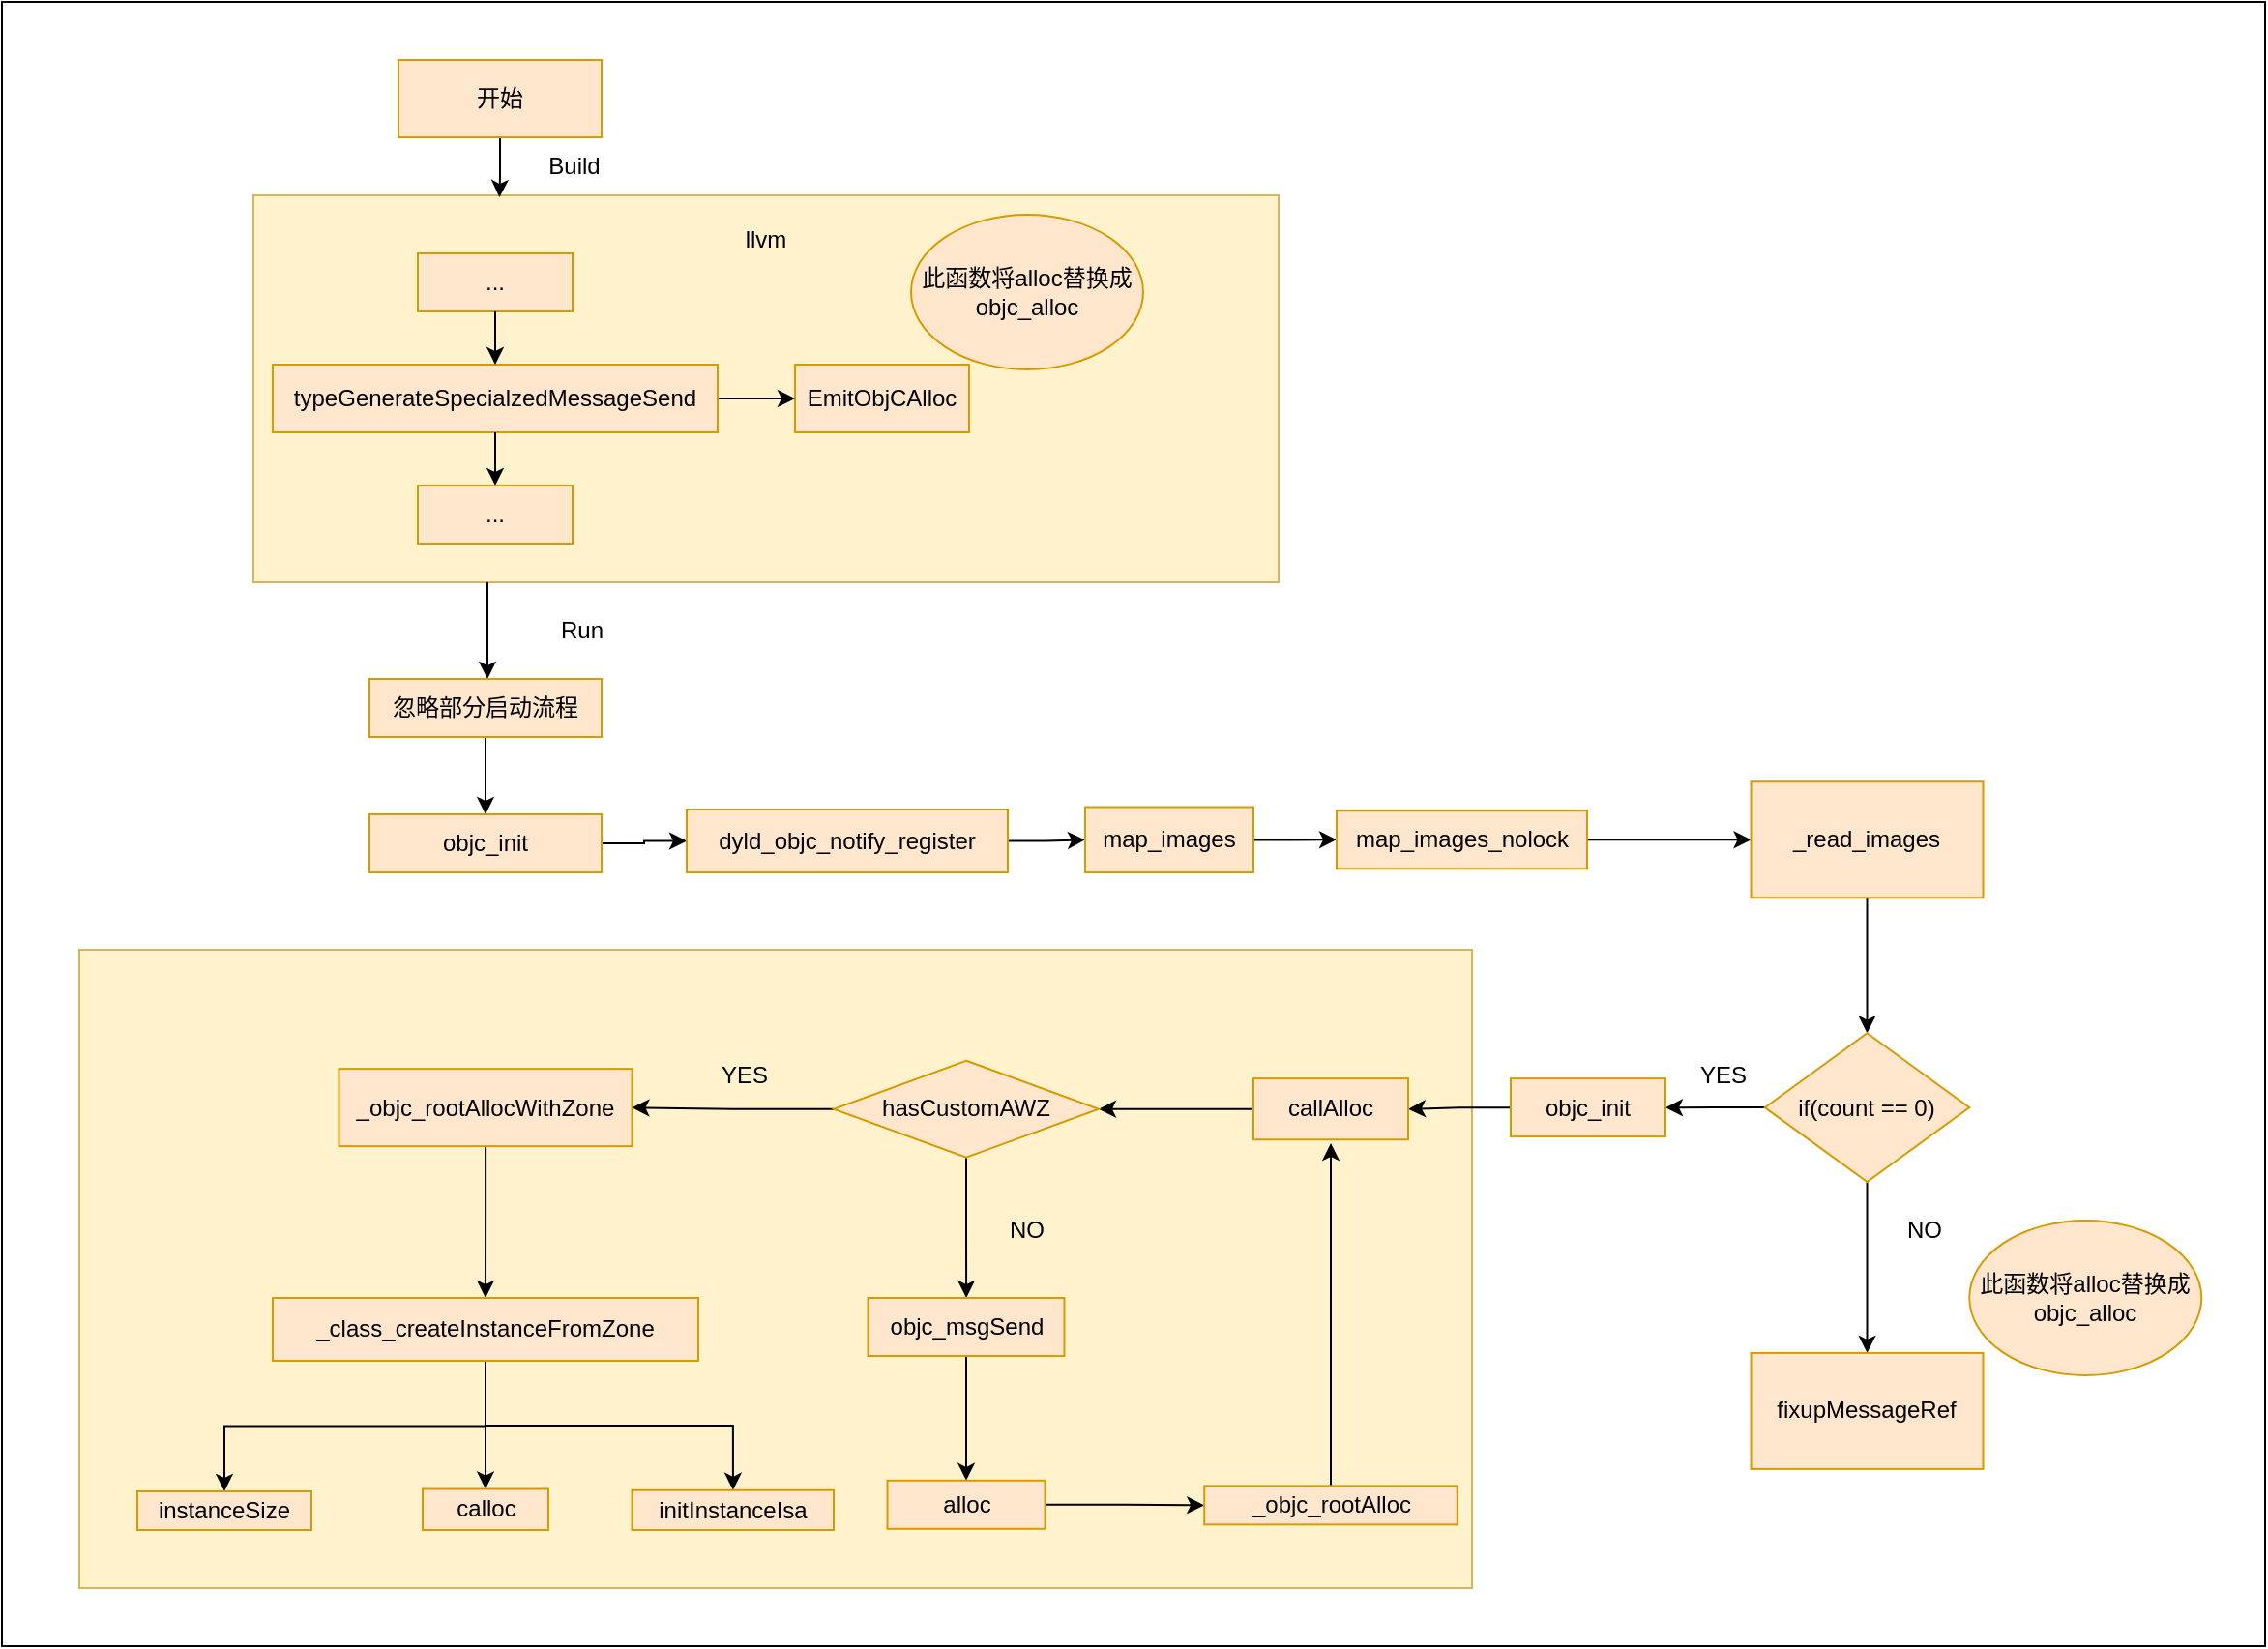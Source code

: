 <mxfile version="16.4.5" type="github">
  <diagram id="CL3E-GIAHCOgjZk4Q-yT" name="Page-1">
    <mxGraphModel dx="2543" dy="2152" grid="1" gridSize="10" guides="1" tooltips="1" connect="1" arrows="1" fold="1" page="1" pageScale="1" pageWidth="827" pageHeight="1169" math="0" shadow="0">
      <root>
        <mxCell id="0" />
        <mxCell id="1" parent="0" />
        <mxCell id="Y0nAnvkdkistf38d_aID-83" value="" style="rounded=0;whiteSpace=wrap;html=1;" vertex="1" parent="1">
          <mxGeometry x="-140" y="-110" width="1170" height="850" as="geometry" />
        </mxCell>
        <mxCell id="Y0nAnvkdkistf38d_aID-82" value="" style="rounded=0;whiteSpace=wrap;html=1;fillColor=#fff2cc;strokeColor=#d6b656;" vertex="1" parent="1">
          <mxGeometry x="-100" y="380" width="720" height="330" as="geometry" />
        </mxCell>
        <mxCell id="Y0nAnvkdkistf38d_aID-1" value="" style="rounded=0;whiteSpace=wrap;html=1;fillColor=#fff2cc;strokeColor=#d6b656;" vertex="1" parent="1">
          <mxGeometry x="-10" y="-10" width="530" height="200" as="geometry" />
        </mxCell>
        <mxCell id="Y0nAnvkdkistf38d_aID-2" value="EmitObjCAlloc" style="rounded=0;whiteSpace=wrap;html=1;fillColor=#ffe6cc;strokeColor=#d79b00;" vertex="1" parent="1">
          <mxGeometry x="270" y="77.5" width="90" height="35" as="geometry" />
        </mxCell>
        <mxCell id="Y0nAnvkdkistf38d_aID-12" style="edgeStyle=orthogonalEdgeStyle;rounded=0;orthogonalLoop=1;jettySize=auto;html=1;entryX=0;entryY=0.5;entryDx=0;entryDy=0;" edge="1" parent="1" source="Y0nAnvkdkistf38d_aID-3" target="Y0nAnvkdkistf38d_aID-2">
          <mxGeometry relative="1" as="geometry" />
        </mxCell>
        <mxCell id="Y0nAnvkdkistf38d_aID-3" value="typeGenerateSpecialzedMessageSend" style="rounded=0;whiteSpace=wrap;html=1;fillColor=#ffe6cc;strokeColor=#d79b00;" vertex="1" parent="1">
          <mxGeometry y="77.5" width="230" height="35" as="geometry" />
        </mxCell>
        <mxCell id="Y0nAnvkdkistf38d_aID-4" value="llvm" style="text;html=1;strokeColor=none;fillColor=none;align=center;verticalAlign=middle;whiteSpace=wrap;rounded=0;" vertex="1" parent="1">
          <mxGeometry x="225" y="-2.5" width="60" height="30" as="geometry" />
        </mxCell>
        <mxCell id="Y0nAnvkdkistf38d_aID-15" value="此函数将alloc替换成objc_alloc" style="ellipse;whiteSpace=wrap;html=1;fillColor=#ffe6cc;strokeColor=#d79b00;" vertex="1" parent="1">
          <mxGeometry x="330" width="120" height="80" as="geometry" />
        </mxCell>
        <mxCell id="Y0nAnvkdkistf38d_aID-17" value="..." style="rounded=0;whiteSpace=wrap;html=1;fillColor=#ffe6cc;strokeColor=#d79b00;" vertex="1" parent="1">
          <mxGeometry x="75" y="20" width="80" height="30" as="geometry" />
        </mxCell>
        <mxCell id="Y0nAnvkdkistf38d_aID-23" value="" style="endArrow=classic;html=1;rounded=0;exitX=0.5;exitY=1;exitDx=0;exitDy=0;entryX=0.5;entryY=0;entryDx=0;entryDy=0;" edge="1" parent="1" source="Y0nAnvkdkistf38d_aID-17" target="Y0nAnvkdkistf38d_aID-3">
          <mxGeometry width="50" height="50" relative="1" as="geometry">
            <mxPoint x="240" y="280" as="sourcePoint" />
            <mxPoint x="600" y="490" as="targetPoint" />
          </mxGeometry>
        </mxCell>
        <mxCell id="Y0nAnvkdkistf38d_aID-26" value="" style="endArrow=classic;html=1;rounded=0;entryX=0.5;entryY=0;entryDx=0;entryDy=0;exitX=0.5;exitY=1;exitDx=0;exitDy=0;" edge="1" parent="1" source="Y0nAnvkdkistf38d_aID-3" target="Y0nAnvkdkistf38d_aID-24">
          <mxGeometry width="50" height="50" relative="1" as="geometry">
            <mxPoint x="100" y="120" as="sourcePoint" />
            <mxPoint x="770" y="290" as="targetPoint" />
          </mxGeometry>
        </mxCell>
        <mxCell id="Y0nAnvkdkistf38d_aID-24" value="..." style="rounded=0;whiteSpace=wrap;html=1;fillColor=#ffe6cc;strokeColor=#d79b00;" vertex="1" parent="1">
          <mxGeometry x="75" y="140" width="80" height="30" as="geometry" />
        </mxCell>
        <mxCell id="Y0nAnvkdkistf38d_aID-28" value="" style="endArrow=classic;html=1;rounded=0;" edge="1" parent="1">
          <mxGeometry width="50" height="50" relative="1" as="geometry">
            <mxPoint x="111" y="190" as="sourcePoint" />
            <mxPoint x="111" y="240" as="targetPoint" />
          </mxGeometry>
        </mxCell>
        <mxCell id="Y0nAnvkdkistf38d_aID-29" value="Run" style="text;html=1;strokeColor=none;fillColor=none;align=center;verticalAlign=middle;whiteSpace=wrap;rounded=0;" vertex="1" parent="1">
          <mxGeometry x="130" y="200" width="60" height="30" as="geometry" />
        </mxCell>
        <mxCell id="Y0nAnvkdkistf38d_aID-32" value="" style="edgeStyle=orthogonalEdgeStyle;rounded=0;orthogonalLoop=1;jettySize=auto;html=1;" edge="1" parent="1" source="Y0nAnvkdkistf38d_aID-30" target="Y0nAnvkdkistf38d_aID-31">
          <mxGeometry relative="1" as="geometry" />
        </mxCell>
        <mxCell id="Y0nAnvkdkistf38d_aID-30" value="忽略部分启动流程" style="rounded=0;whiteSpace=wrap;html=1;fillColor=#ffe6cc;strokeColor=#d79b00;" vertex="1" parent="1">
          <mxGeometry x="50" y="240" width="120" height="30" as="geometry" />
        </mxCell>
        <mxCell id="Y0nAnvkdkistf38d_aID-35" value="" style="edgeStyle=orthogonalEdgeStyle;rounded=0;orthogonalLoop=1;jettySize=auto;html=1;" edge="1" parent="1" source="Y0nAnvkdkistf38d_aID-31" target="Y0nAnvkdkistf38d_aID-34">
          <mxGeometry relative="1" as="geometry" />
        </mxCell>
        <mxCell id="Y0nAnvkdkistf38d_aID-31" value="objc_init" style="whiteSpace=wrap;html=1;rounded=0;fillColor=#ffe6cc;strokeColor=#d79b00;" vertex="1" parent="1">
          <mxGeometry x="50" y="310" width="120" height="30" as="geometry" />
        </mxCell>
        <mxCell id="Y0nAnvkdkistf38d_aID-33" style="edgeStyle=orthogonalEdgeStyle;rounded=0;orthogonalLoop=1;jettySize=auto;html=1;exitX=0.5;exitY=1;exitDx=0;exitDy=0;" edge="1" parent="1" source="Y0nAnvkdkistf38d_aID-31" target="Y0nAnvkdkistf38d_aID-31">
          <mxGeometry relative="1" as="geometry" />
        </mxCell>
        <mxCell id="Y0nAnvkdkistf38d_aID-37" value="" style="edgeStyle=orthogonalEdgeStyle;rounded=0;orthogonalLoop=1;jettySize=auto;html=1;" edge="1" parent="1" source="Y0nAnvkdkistf38d_aID-34" target="Y0nAnvkdkistf38d_aID-36">
          <mxGeometry relative="1" as="geometry" />
        </mxCell>
        <mxCell id="Y0nAnvkdkistf38d_aID-34" value="dyld_objc_notify_register" style="whiteSpace=wrap;html=1;rounded=0;fillColor=#ffe6cc;strokeColor=#d79b00;" vertex="1" parent="1">
          <mxGeometry x="214" y="307.5" width="166" height="32.5" as="geometry" />
        </mxCell>
        <mxCell id="Y0nAnvkdkistf38d_aID-39" value="" style="edgeStyle=orthogonalEdgeStyle;rounded=0;orthogonalLoop=1;jettySize=auto;html=1;" edge="1" parent="1" source="Y0nAnvkdkistf38d_aID-36" target="Y0nAnvkdkistf38d_aID-38">
          <mxGeometry relative="1" as="geometry" />
        </mxCell>
        <mxCell id="Y0nAnvkdkistf38d_aID-36" value="map_images" style="whiteSpace=wrap;html=1;rounded=0;fillColor=#ffe6cc;strokeColor=#d79b00;" vertex="1" parent="1">
          <mxGeometry x="420" y="306.25" width="87" height="33.75" as="geometry" />
        </mxCell>
        <mxCell id="Y0nAnvkdkistf38d_aID-42" value="" style="edgeStyle=orthogonalEdgeStyle;rounded=0;orthogonalLoop=1;jettySize=auto;html=1;" edge="1" parent="1" source="Y0nAnvkdkistf38d_aID-38" target="Y0nAnvkdkistf38d_aID-41">
          <mxGeometry relative="1" as="geometry" />
        </mxCell>
        <mxCell id="Y0nAnvkdkistf38d_aID-38" value="map_images_nolock" style="whiteSpace=wrap;html=1;rounded=0;fillColor=#ffe6cc;strokeColor=#d79b00;" vertex="1" parent="1">
          <mxGeometry x="550" y="308.12" width="129.5" height="30.01" as="geometry" />
        </mxCell>
        <mxCell id="Y0nAnvkdkistf38d_aID-44" value="" style="edgeStyle=orthogonalEdgeStyle;rounded=0;orthogonalLoop=1;jettySize=auto;html=1;" edge="1" parent="1" source="Y0nAnvkdkistf38d_aID-41" target="Y0nAnvkdkistf38d_aID-43">
          <mxGeometry relative="1" as="geometry" />
        </mxCell>
        <mxCell id="Y0nAnvkdkistf38d_aID-41" value="_read_images" style="whiteSpace=wrap;html=1;rounded=0;fillColor=#ffe6cc;strokeColor=#d79b00;" vertex="1" parent="1">
          <mxGeometry x="764.25" y="293.125" width="120" height="60" as="geometry" />
        </mxCell>
        <mxCell id="Y0nAnvkdkistf38d_aID-46" value="" style="edgeStyle=orthogonalEdgeStyle;rounded=0;orthogonalLoop=1;jettySize=auto;html=1;" edge="1" parent="1" source="Y0nAnvkdkistf38d_aID-43" target="Y0nAnvkdkistf38d_aID-45">
          <mxGeometry relative="1" as="geometry" />
        </mxCell>
        <mxCell id="Y0nAnvkdkistf38d_aID-49" value="" style="edgeStyle=orthogonalEdgeStyle;rounded=0;orthogonalLoop=1;jettySize=auto;html=1;" edge="1" parent="1" source="Y0nAnvkdkistf38d_aID-43" target="Y0nAnvkdkistf38d_aID-48">
          <mxGeometry relative="1" as="geometry" />
        </mxCell>
        <mxCell id="Y0nAnvkdkistf38d_aID-43" value="if(count == 0)" style="rhombus;whiteSpace=wrap;html=1;rounded=0;fillColor=#ffe6cc;strokeColor=#d79b00;" vertex="1" parent="1">
          <mxGeometry x="771.38" y="423.13" width="105.75" height="76.88" as="geometry" />
        </mxCell>
        <mxCell id="Y0nAnvkdkistf38d_aID-45" value="fixupMessageRef" style="whiteSpace=wrap;html=1;rounded=0;fillColor=#ffe6cc;strokeColor=#d79b00;" vertex="1" parent="1">
          <mxGeometry x="764.255" y="588.45" width="120" height="60" as="geometry" />
        </mxCell>
        <mxCell id="Y0nAnvkdkistf38d_aID-47" value="NO" style="text;html=1;strokeColor=none;fillColor=none;align=center;verticalAlign=middle;whiteSpace=wrap;rounded=0;" vertex="1" parent="1">
          <mxGeometry x="824.26" y="510" width="60" height="30" as="geometry" />
        </mxCell>
        <mxCell id="Y0nAnvkdkistf38d_aID-51" value="" style="edgeStyle=orthogonalEdgeStyle;rounded=0;orthogonalLoop=1;jettySize=auto;html=1;" edge="1" parent="1" source="Y0nAnvkdkistf38d_aID-48" target="Y0nAnvkdkistf38d_aID-50">
          <mxGeometry relative="1" as="geometry" />
        </mxCell>
        <mxCell id="Y0nAnvkdkistf38d_aID-48" value="objc_init" style="whiteSpace=wrap;html=1;rounded=0;fillColor=#ffe6cc;strokeColor=#d79b00;" vertex="1" parent="1">
          <mxGeometry x="640" y="446.57" width="80.01" height="30" as="geometry" />
        </mxCell>
        <mxCell id="Y0nAnvkdkistf38d_aID-53" value="" style="edgeStyle=orthogonalEdgeStyle;rounded=0;orthogonalLoop=1;jettySize=auto;html=1;" edge="1" parent="1" source="Y0nAnvkdkistf38d_aID-50" target="Y0nAnvkdkistf38d_aID-52">
          <mxGeometry relative="1" as="geometry" />
        </mxCell>
        <mxCell id="Y0nAnvkdkistf38d_aID-50" value="callAlloc" style="whiteSpace=wrap;html=1;rounded=0;fillColor=#ffe6cc;strokeColor=#d79b00;" vertex="1" parent="1">
          <mxGeometry x="507" y="446.57" width="80" height="31.57" as="geometry" />
        </mxCell>
        <mxCell id="Y0nAnvkdkistf38d_aID-55" value="" style="edgeStyle=orthogonalEdgeStyle;rounded=0;orthogonalLoop=1;jettySize=auto;html=1;" edge="1" parent="1" source="Y0nAnvkdkistf38d_aID-52" target="Y0nAnvkdkistf38d_aID-54">
          <mxGeometry relative="1" as="geometry" />
        </mxCell>
        <mxCell id="Y0nAnvkdkistf38d_aID-58" value="" style="edgeStyle=orthogonalEdgeStyle;rounded=0;orthogonalLoop=1;jettySize=auto;html=1;" edge="1" parent="1" source="Y0nAnvkdkistf38d_aID-52" target="Y0nAnvkdkistf38d_aID-57">
          <mxGeometry relative="1" as="geometry" />
        </mxCell>
        <mxCell id="Y0nAnvkdkistf38d_aID-52" value="hasCustomAWZ" style="rhombus;whiteSpace=wrap;html=1;rounded=0;fillColor=#ffe6cc;strokeColor=#d79b00;" vertex="1" parent="1">
          <mxGeometry x="290" y="437.36" width="137" height="50" as="geometry" />
        </mxCell>
        <mxCell id="Y0nAnvkdkistf38d_aID-61" value="" style="edgeStyle=orthogonalEdgeStyle;rounded=0;orthogonalLoop=1;jettySize=auto;html=1;" edge="1" parent="1" source="Y0nAnvkdkistf38d_aID-54" target="Y0nAnvkdkistf38d_aID-60">
          <mxGeometry relative="1" as="geometry" />
        </mxCell>
        <mxCell id="Y0nAnvkdkistf38d_aID-54" value="objc_msgSend" style="whiteSpace=wrap;html=1;rounded=0;fillColor=#ffe6cc;strokeColor=#d79b00;" vertex="1" parent="1">
          <mxGeometry x="307.75" y="560" width="101.5" height="30" as="geometry" />
        </mxCell>
        <mxCell id="Y0nAnvkdkistf38d_aID-56" value="NO" style="text;html=1;strokeColor=none;fillColor=none;align=center;verticalAlign=middle;whiteSpace=wrap;rounded=0;" vertex="1" parent="1">
          <mxGeometry x="360" y="510" width="60" height="30" as="geometry" />
        </mxCell>
        <mxCell id="Y0nAnvkdkistf38d_aID-68" value="" style="edgeStyle=orthogonalEdgeStyle;rounded=0;orthogonalLoop=1;jettySize=auto;html=1;" edge="1" parent="1" source="Y0nAnvkdkistf38d_aID-57" target="Y0nAnvkdkistf38d_aID-67">
          <mxGeometry relative="1" as="geometry" />
        </mxCell>
        <mxCell id="Y0nAnvkdkistf38d_aID-57" value="_objc_rootAllocWithZone" style="whiteSpace=wrap;html=1;rounded=0;fillColor=#ffe6cc;strokeColor=#d79b00;" vertex="1" parent="1">
          <mxGeometry x="34.25" y="441.57" width="151.5" height="40" as="geometry" />
        </mxCell>
        <mxCell id="Y0nAnvkdkistf38d_aID-59" value="YES" style="text;html=1;strokeColor=none;fillColor=none;align=center;verticalAlign=middle;whiteSpace=wrap;rounded=0;" vertex="1" parent="1">
          <mxGeometry x="214" y="430" width="60" height="30" as="geometry" />
        </mxCell>
        <mxCell id="Y0nAnvkdkistf38d_aID-63" value="" style="edgeStyle=orthogonalEdgeStyle;rounded=0;orthogonalLoop=1;jettySize=auto;html=1;" edge="1" parent="1" source="Y0nAnvkdkistf38d_aID-60" target="Y0nAnvkdkistf38d_aID-62">
          <mxGeometry relative="1" as="geometry" />
        </mxCell>
        <mxCell id="Y0nAnvkdkistf38d_aID-60" value="alloc" style="whiteSpace=wrap;html=1;rounded=0;fillColor=#ffe6cc;strokeColor=#d79b00;" vertex="1" parent="1">
          <mxGeometry x="317.75" y="654.38" width="81.5" height="25" as="geometry" />
        </mxCell>
        <mxCell id="Y0nAnvkdkistf38d_aID-66" style="edgeStyle=orthogonalEdgeStyle;rounded=0;orthogonalLoop=1;jettySize=auto;html=1;" edge="1" parent="1" source="Y0nAnvkdkistf38d_aID-62">
          <mxGeometry relative="1" as="geometry">
            <mxPoint x="547.005" y="480" as="targetPoint" />
          </mxGeometry>
        </mxCell>
        <mxCell id="Y0nAnvkdkistf38d_aID-62" value="_objc_rootAlloc" style="whiteSpace=wrap;html=1;rounded=0;fillColor=#ffe6cc;strokeColor=#d79b00;" vertex="1" parent="1">
          <mxGeometry x="481.62" y="657.19" width="130.75" height="20" as="geometry" />
        </mxCell>
        <mxCell id="Y0nAnvkdkistf38d_aID-70" value="" style="edgeStyle=orthogonalEdgeStyle;rounded=0;orthogonalLoop=1;jettySize=auto;html=1;" edge="1" parent="1" source="Y0nAnvkdkistf38d_aID-67" target="Y0nAnvkdkistf38d_aID-69">
          <mxGeometry relative="1" as="geometry" />
        </mxCell>
        <mxCell id="Y0nAnvkdkistf38d_aID-72" value="" style="edgeStyle=orthogonalEdgeStyle;rounded=0;orthogonalLoop=1;jettySize=auto;html=1;" edge="1" parent="1" source="Y0nAnvkdkistf38d_aID-67" target="Y0nAnvkdkistf38d_aID-71">
          <mxGeometry relative="1" as="geometry" />
        </mxCell>
        <mxCell id="Y0nAnvkdkistf38d_aID-74" value="" style="edgeStyle=orthogonalEdgeStyle;rounded=0;orthogonalLoop=1;jettySize=auto;html=1;" edge="1" parent="1" source="Y0nAnvkdkistf38d_aID-67" target="Y0nAnvkdkistf38d_aID-73">
          <mxGeometry relative="1" as="geometry" />
        </mxCell>
        <mxCell id="Y0nAnvkdkistf38d_aID-67" value="_class_createInstanceFromZone" style="whiteSpace=wrap;html=1;rounded=0;fillColor=#ffe6cc;strokeColor=#d79b00;" vertex="1" parent="1">
          <mxGeometry y="560" width="220" height="32.5" as="geometry" />
        </mxCell>
        <mxCell id="Y0nAnvkdkistf38d_aID-69" value="calloc" style="whiteSpace=wrap;html=1;rounded=0;fillColor=#ffe6cc;strokeColor=#d79b00;" vertex="1" parent="1">
          <mxGeometry x="77.5" y="658.75" width="65" height="21.25" as="geometry" />
        </mxCell>
        <mxCell id="Y0nAnvkdkistf38d_aID-71" value="instanceSize" style="whiteSpace=wrap;html=1;rounded=0;fillColor=#ffe6cc;strokeColor=#d79b00;" vertex="1" parent="1">
          <mxGeometry x="-70" y="660" width="90" height="20" as="geometry" />
        </mxCell>
        <mxCell id="Y0nAnvkdkistf38d_aID-73" value="initInstanceIsa" style="whiteSpace=wrap;html=1;rounded=0;fillColor=#ffe6cc;strokeColor=#d79b00;" vertex="1" parent="1">
          <mxGeometry x="185.75" y="659.38" width="104.25" height="20.62" as="geometry" />
        </mxCell>
        <mxCell id="Y0nAnvkdkistf38d_aID-78" style="edgeStyle=orthogonalEdgeStyle;rounded=0;orthogonalLoop=1;jettySize=auto;html=1;entryX=0.24;entryY=0.005;entryDx=0;entryDy=0;entryPerimeter=0;" edge="1" parent="1" source="Y0nAnvkdkistf38d_aID-77" target="Y0nAnvkdkistf38d_aID-1">
          <mxGeometry relative="1" as="geometry" />
        </mxCell>
        <mxCell id="Y0nAnvkdkistf38d_aID-77" value="开始" style="rounded=0;whiteSpace=wrap;html=1;fillColor=#ffe6cc;strokeColor=#d79b00;" vertex="1" parent="1">
          <mxGeometry x="65" y="-80" width="105" height="40" as="geometry" />
        </mxCell>
        <mxCell id="Y0nAnvkdkistf38d_aID-79" value="Build" style="text;html=1;strokeColor=none;fillColor=none;align=center;verticalAlign=middle;whiteSpace=wrap;rounded=0;" vertex="1" parent="1">
          <mxGeometry x="125.75" y="-40" width="60" height="30" as="geometry" />
        </mxCell>
        <mxCell id="Y0nAnvkdkistf38d_aID-80" value="此函数将alloc替换成objc_alloc" style="ellipse;whiteSpace=wrap;html=1;fillColor=#ffe6cc;strokeColor=#d79b00;" vertex="1" parent="1">
          <mxGeometry x="877.13" y="520" width="120" height="80" as="geometry" />
        </mxCell>
        <mxCell id="Y0nAnvkdkistf38d_aID-81" value="YES" style="text;html=1;strokeColor=none;fillColor=none;align=center;verticalAlign=middle;whiteSpace=wrap;rounded=0;" vertex="1" parent="1">
          <mxGeometry x="720.01" y="430" width="60" height="30" as="geometry" />
        </mxCell>
      </root>
    </mxGraphModel>
  </diagram>
</mxfile>
